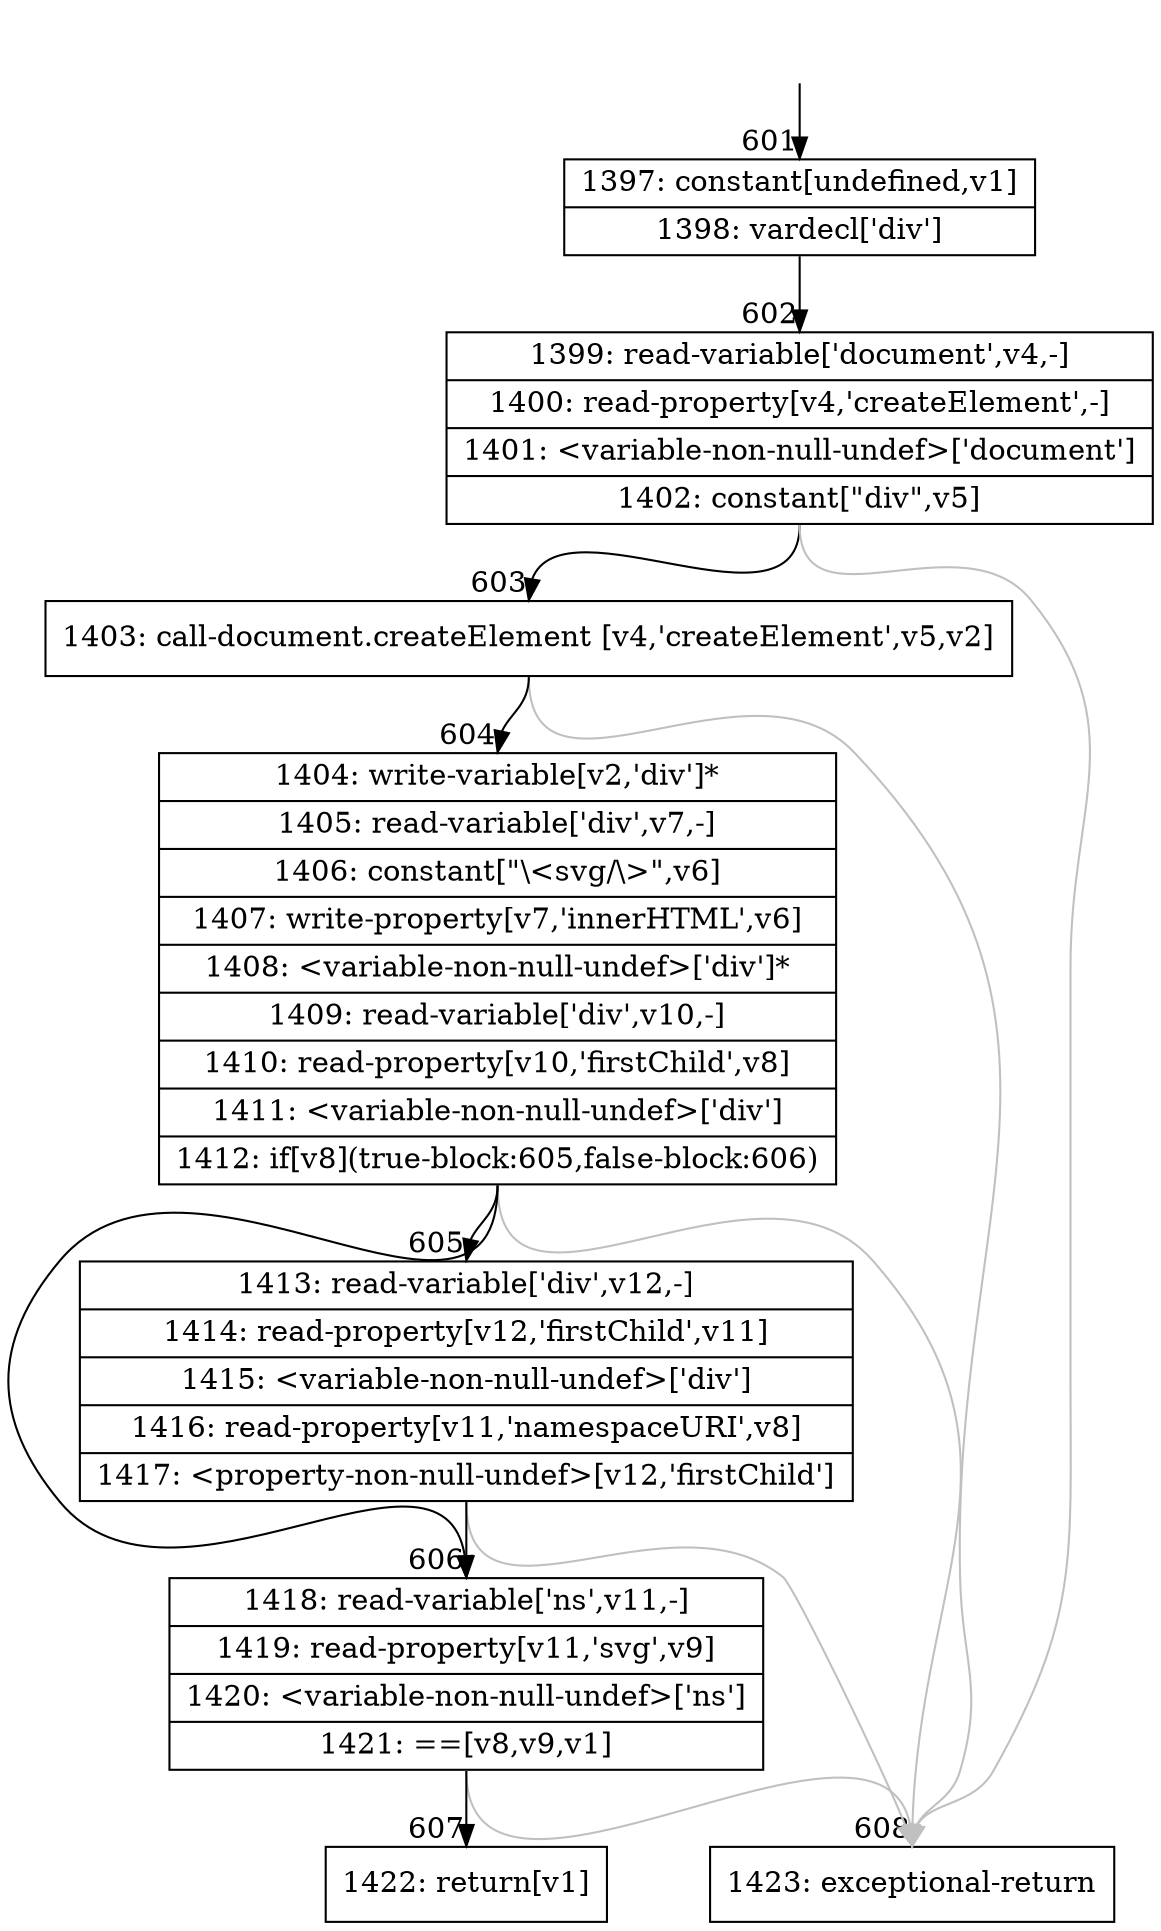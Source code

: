 digraph {
rankdir="TD"
BB_entry61[shape=none,label=""];
BB_entry61 -> BB601 [tailport=s, headport=n, headlabel="    601"]
BB601 [shape=record label="{1397: constant[undefined,v1]|1398: vardecl['div']}" ] 
BB601 -> BB602 [tailport=s, headport=n, headlabel="      602"]
BB602 [shape=record label="{1399: read-variable['document',v4,-]|1400: read-property[v4,'createElement',-]|1401: \<variable-non-null-undef\>['document']|1402: constant[\"div\",v5]}" ] 
BB602 -> BB603 [tailport=s, headport=n, headlabel="      603"]
BB602 -> BB608 [tailport=s, headport=n, color=gray, headlabel="      608"]
BB603 [shape=record label="{1403: call-document.createElement [v4,'createElement',v5,v2]}" ] 
BB603 -> BB604 [tailport=s, headport=n, headlabel="      604"]
BB603 -> BB608 [tailport=s, headport=n, color=gray]
BB604 [shape=record label="{1404: write-variable[v2,'div']*|1405: read-variable['div',v7,-]|1406: constant[\"\\\<svg/\\\>\",v6]|1407: write-property[v7,'innerHTML',v6]|1408: \<variable-non-null-undef\>['div']*|1409: read-variable['div',v10,-]|1410: read-property[v10,'firstChild',v8]|1411: \<variable-non-null-undef\>['div']|1412: if[v8](true-block:605,false-block:606)}" ] 
BB604 -> BB606 [tailport=s, headport=n, headlabel="      606"]
BB604 -> BB605 [tailport=s, headport=n, headlabel="      605"]
BB604 -> BB608 [tailport=s, headport=n, color=gray]
BB605 [shape=record label="{1413: read-variable['div',v12,-]|1414: read-property[v12,'firstChild',v11]|1415: \<variable-non-null-undef\>['div']|1416: read-property[v11,'namespaceURI',v8]|1417: \<property-non-null-undef\>[v12,'firstChild']}" ] 
BB605 -> BB606 [tailport=s, headport=n]
BB605 -> BB608 [tailport=s, headport=n, color=gray]
BB606 [shape=record label="{1418: read-variable['ns',v11,-]|1419: read-property[v11,'svg',v9]|1420: \<variable-non-null-undef\>['ns']|1421: ==[v8,v9,v1]}" ] 
BB606 -> BB607 [tailport=s, headport=n, headlabel="      607"]
BB606 -> BB608 [tailport=s, headport=n, color=gray]
BB607 [shape=record label="{1422: return[v1]}" ] 
BB608 [shape=record label="{1423: exceptional-return}" ] 
//#$~ 528
}
